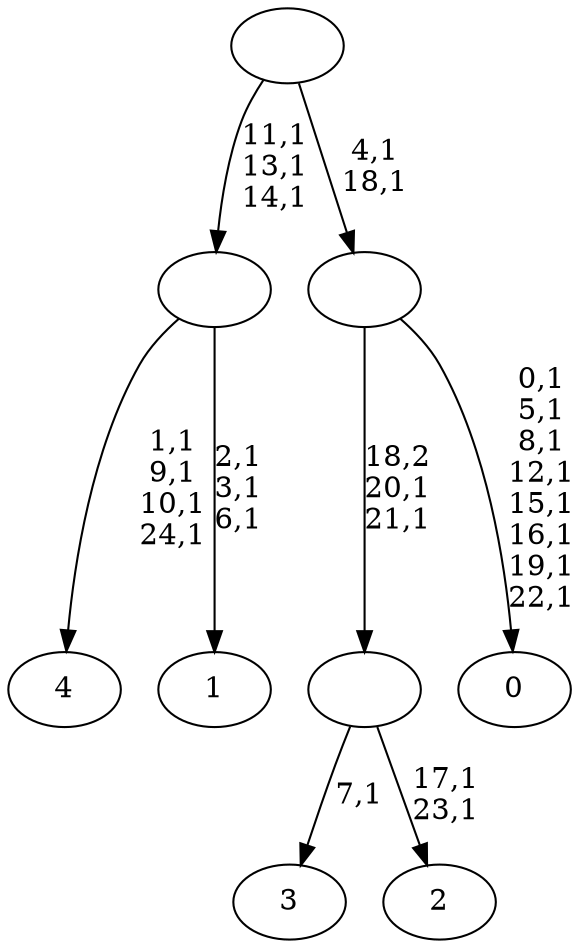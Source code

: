 digraph T {
	30 [label="4"]
	25 [label="3"]
	23 [label="2"]
	20 [label=""]
	18 [label="1"]
	14 [label=""]
	11 [label="0"]
	2 [label=""]
	0 [label=""]
	20 -> 23 [label="17,1\n23,1"]
	20 -> 25 [label="7,1"]
	14 -> 18 [label="2,1\n3,1\n6,1"]
	14 -> 30 [label="1,1\n9,1\n10,1\n24,1"]
	2 -> 11 [label="0,1\n5,1\n8,1\n12,1\n15,1\n16,1\n19,1\n22,1"]
	2 -> 20 [label="18,2\n20,1\n21,1"]
	0 -> 2 [label="4,1\n18,1"]
	0 -> 14 [label="11,1\n13,1\n14,1"]
}
